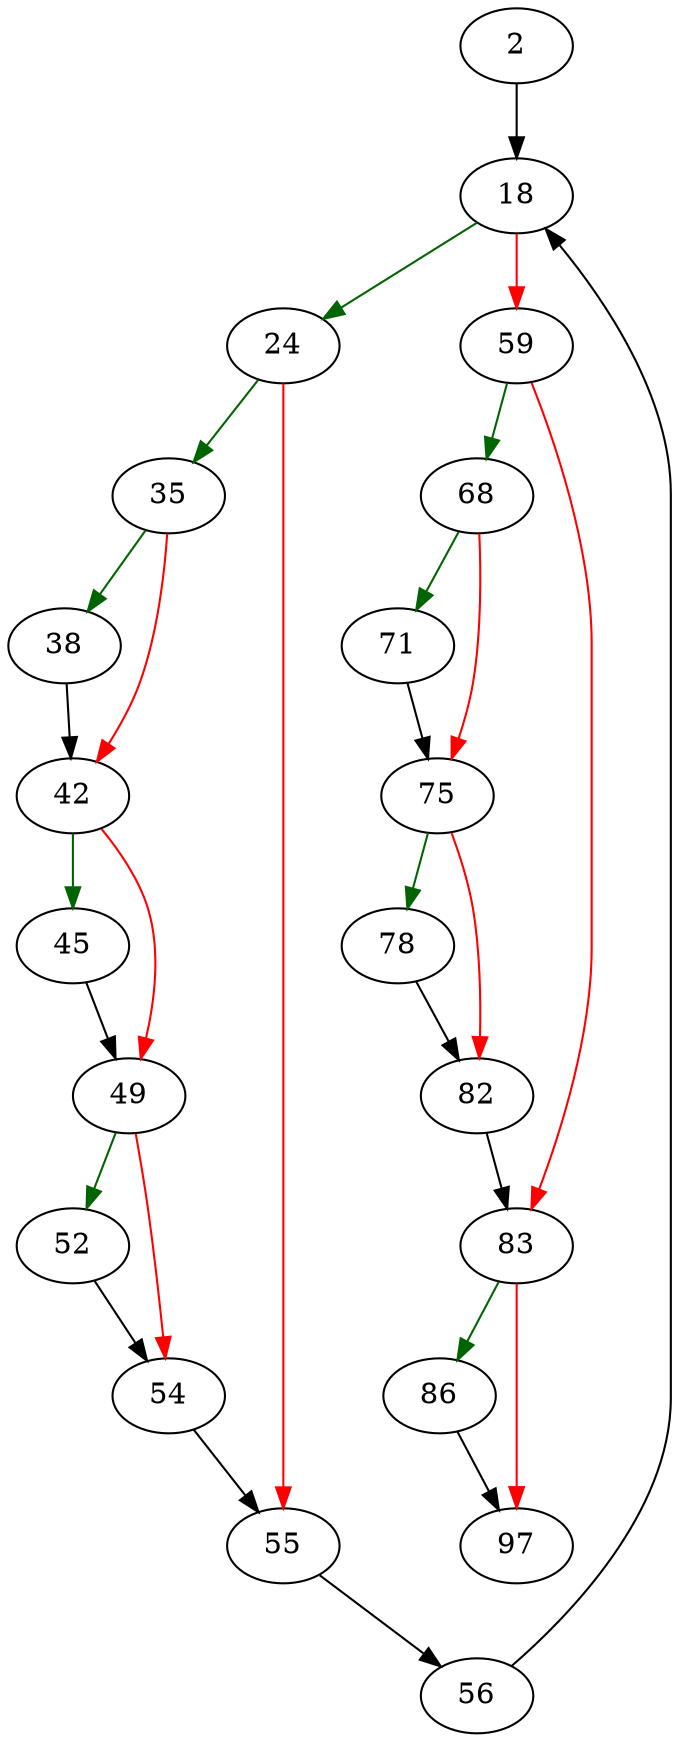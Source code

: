 strict digraph "vdbeCloseStatement" {
	// Node definitions.
	2 [entry=true];
	18;
	24;
	59;
	35;
	55;
	38;
	42;
	45;
	49;
	52;
	54;
	56;
	68;
	83;
	71;
	75;
	78;
	82;
	86;
	97;

	// Edge definitions.
	2 -> 18;
	18 -> 24 [
		color=darkgreen
		cond=true
	];
	18 -> 59 [
		color=red
		cond=false
	];
	24 -> 35 [
		color=darkgreen
		cond=true
	];
	24 -> 55 [
		color=red
		cond=false
	];
	59 -> 68 [
		color=darkgreen
		cond=true
	];
	59 -> 83 [
		color=red
		cond=false
	];
	35 -> 38 [
		color=darkgreen
		cond=true
	];
	35 -> 42 [
		color=red
		cond=false
	];
	55 -> 56;
	38 -> 42;
	42 -> 45 [
		color=darkgreen
		cond=true
	];
	42 -> 49 [
		color=red
		cond=false
	];
	45 -> 49;
	49 -> 52 [
		color=darkgreen
		cond=true
	];
	49 -> 54 [
		color=red
		cond=false
	];
	52 -> 54;
	54 -> 55;
	56 -> 18;
	68 -> 71 [
		color=darkgreen
		cond=true
	];
	68 -> 75 [
		color=red
		cond=false
	];
	83 -> 86 [
		color=darkgreen
		cond=true
	];
	83 -> 97 [
		color=red
		cond=false
	];
	71 -> 75;
	75 -> 78 [
		color=darkgreen
		cond=true
	];
	75 -> 82 [
		color=red
		cond=false
	];
	78 -> 82;
	82 -> 83;
	86 -> 97;
}